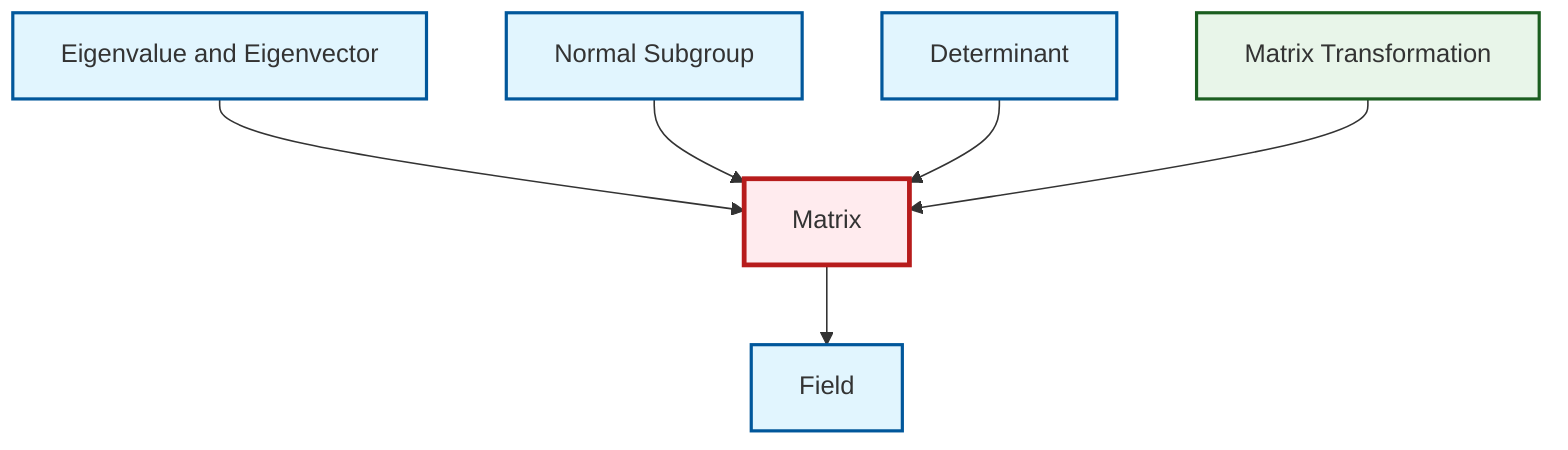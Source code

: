 graph TD
    classDef definition fill:#e1f5fe,stroke:#01579b,stroke-width:2px
    classDef theorem fill:#f3e5f5,stroke:#4a148c,stroke-width:2px
    classDef axiom fill:#fff3e0,stroke:#e65100,stroke-width:2px
    classDef example fill:#e8f5e9,stroke:#1b5e20,stroke-width:2px
    classDef current fill:#ffebee,stroke:#b71c1c,stroke-width:3px
    def-field["Field"]:::definition
    def-normal-subgroup["Normal Subgroup"]:::definition
    ex-matrix-transformation["Matrix Transformation"]:::example
    def-matrix["Matrix"]:::definition
    def-eigenvalue-eigenvector["Eigenvalue and Eigenvector"]:::definition
    def-determinant["Determinant"]:::definition
    def-eigenvalue-eigenvector --> def-matrix
    def-normal-subgroup --> def-matrix
    def-determinant --> def-matrix
    ex-matrix-transformation --> def-matrix
    def-matrix --> def-field
    class def-matrix current